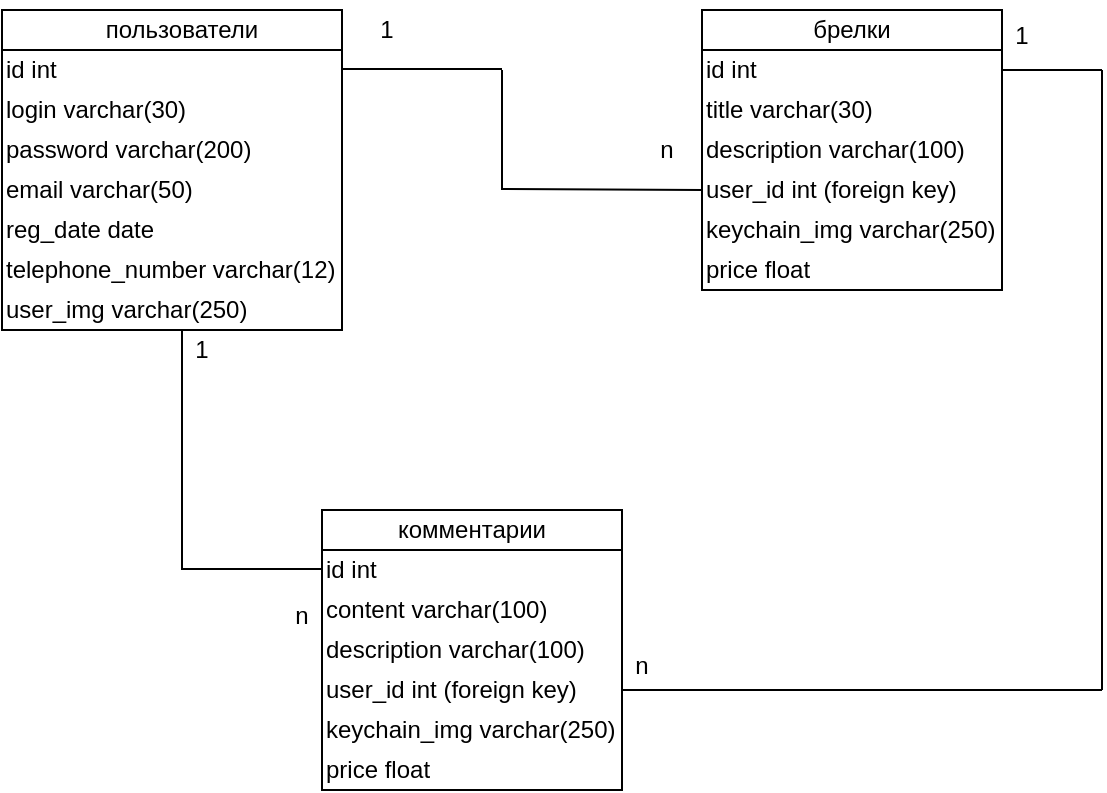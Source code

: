 <mxfile version="21.7.5" type="device">
  <diagram name="Страница — 1" id="7Z3Ww4vYVqV1yDpP9cIw">
    <mxGraphModel dx="1434" dy="790" grid="1" gridSize="10" guides="1" tooltips="1" connect="1" arrows="1" fold="1" page="1" pageScale="1" pageWidth="827" pageHeight="1169" math="0" shadow="0">
      <root>
        <mxCell id="0" />
        <mxCell id="1" parent="0" />
        <mxCell id="rR7eeys9edXyx0E2HSuH-11" value="" style="rounded=0;whiteSpace=wrap;html=1;" vertex="1" parent="1">
          <mxGeometry x="110" y="240" width="170" height="160" as="geometry" />
        </mxCell>
        <mxCell id="rR7eeys9edXyx0E2HSuH-2" value="пользователи" style="text;html=1;strokeColor=none;fillColor=none;align=center;verticalAlign=middle;whiteSpace=wrap;rounded=0;" vertex="1" parent="1">
          <mxGeometry x="110" y="240" width="180" height="20" as="geometry" />
        </mxCell>
        <mxCell id="rR7eeys9edXyx0E2HSuH-4" value="" style="endArrow=none;html=1;rounded=0;" edge="1" parent="1">
          <mxGeometry width="50" height="50" relative="1" as="geometry">
            <mxPoint x="110" y="260" as="sourcePoint" />
            <mxPoint x="280" y="260" as="targetPoint" />
          </mxGeometry>
        </mxCell>
        <mxCell id="rR7eeys9edXyx0E2HSuH-5" value="id int" style="text;html=1;strokeColor=none;fillColor=none;align=left;verticalAlign=middle;whiteSpace=wrap;rounded=0;" vertex="1" parent="1">
          <mxGeometry x="110" y="260" width="130" height="20" as="geometry" />
        </mxCell>
        <mxCell id="rR7eeys9edXyx0E2HSuH-6" value="login varchar(30)" style="text;html=1;strokeColor=none;fillColor=none;align=left;verticalAlign=middle;whiteSpace=wrap;rounded=0;" vertex="1" parent="1">
          <mxGeometry x="110" y="280" width="130" height="20" as="geometry" />
        </mxCell>
        <mxCell id="rR7eeys9edXyx0E2HSuH-8" value="password varchar(200)" style="text;html=1;strokeColor=none;fillColor=none;align=left;verticalAlign=middle;whiteSpace=wrap;rounded=0;" vertex="1" parent="1">
          <mxGeometry x="110" y="300" width="130" height="20" as="geometry" />
        </mxCell>
        <mxCell id="rR7eeys9edXyx0E2HSuH-9" value="email varchar(50)" style="text;html=1;strokeColor=none;fillColor=none;align=left;verticalAlign=middle;whiteSpace=wrap;rounded=0;" vertex="1" parent="1">
          <mxGeometry x="110" y="320" width="130" height="20" as="geometry" />
        </mxCell>
        <mxCell id="rR7eeys9edXyx0E2HSuH-10" value="reg_date date" style="text;html=1;strokeColor=none;fillColor=none;align=left;verticalAlign=middle;whiteSpace=wrap;rounded=0;" vertex="1" parent="1">
          <mxGeometry x="110" y="340" width="130" height="20" as="geometry" />
        </mxCell>
        <mxCell id="rR7eeys9edXyx0E2HSuH-12" value="telephone_number varchar(12)" style="text;html=1;strokeColor=none;fillColor=none;align=left;verticalAlign=middle;whiteSpace=wrap;rounded=0;" vertex="1" parent="1">
          <mxGeometry x="110" y="360" width="180" height="20" as="geometry" />
        </mxCell>
        <mxCell id="rR7eeys9edXyx0E2HSuH-13" value="user_img varchar(250)" style="text;html=1;strokeColor=none;fillColor=none;align=left;verticalAlign=middle;whiteSpace=wrap;rounded=0;" vertex="1" parent="1">
          <mxGeometry x="110" y="380" width="180" height="20" as="geometry" />
        </mxCell>
        <mxCell id="rR7eeys9edXyx0E2HSuH-14" value="" style="rounded=0;whiteSpace=wrap;html=1;" vertex="1" parent="1">
          <mxGeometry x="460" y="240" width="150" height="140" as="geometry" />
        </mxCell>
        <mxCell id="rR7eeys9edXyx0E2HSuH-15" value="брелки" style="text;html=1;strokeColor=none;fillColor=none;align=center;verticalAlign=middle;whiteSpace=wrap;rounded=0;" vertex="1" parent="1">
          <mxGeometry x="460" y="240" width="150" height="20" as="geometry" />
        </mxCell>
        <mxCell id="rR7eeys9edXyx0E2HSuH-16" value="" style="endArrow=none;html=1;rounded=0;entryX=1;entryY=0;entryDx=0;entryDy=0;" edge="1" parent="1" target="rR7eeys9edXyx0E2HSuH-17">
          <mxGeometry width="50" height="50" relative="1" as="geometry">
            <mxPoint x="460" y="260" as="sourcePoint" />
            <mxPoint x="630" y="260" as="targetPoint" />
          </mxGeometry>
        </mxCell>
        <mxCell id="rR7eeys9edXyx0E2HSuH-17" value="id int" style="text;html=1;strokeColor=none;fillColor=none;align=left;verticalAlign=middle;whiteSpace=wrap;rounded=0;" vertex="1" parent="1">
          <mxGeometry x="460" y="260" width="150" height="20" as="geometry" />
        </mxCell>
        <mxCell id="rR7eeys9edXyx0E2HSuH-26" value="title varchar(30)" style="text;html=1;strokeColor=none;fillColor=none;align=left;verticalAlign=middle;whiteSpace=wrap;rounded=0;" vertex="1" parent="1">
          <mxGeometry x="460" y="280" width="150" height="20" as="geometry" />
        </mxCell>
        <mxCell id="rR7eeys9edXyx0E2HSuH-27" value="description varchar(100)" style="text;html=1;strokeColor=none;fillColor=none;align=left;verticalAlign=middle;whiteSpace=wrap;rounded=0;" vertex="1" parent="1">
          <mxGeometry x="460" y="300" width="150" height="20" as="geometry" />
        </mxCell>
        <mxCell id="rR7eeys9edXyx0E2HSuH-28" value="user_id int (foreign key)" style="text;html=1;strokeColor=none;fillColor=none;align=left;verticalAlign=middle;whiteSpace=wrap;rounded=0;" vertex="1" parent="1">
          <mxGeometry x="460" y="320" width="170" height="20" as="geometry" />
        </mxCell>
        <mxCell id="rR7eeys9edXyx0E2HSuH-30" value="keychain_img varchar(250)" style="text;html=1;strokeColor=none;fillColor=none;align=left;verticalAlign=middle;whiteSpace=wrap;rounded=0;" vertex="1" parent="1">
          <mxGeometry x="460" y="340" width="150" height="20" as="geometry" />
        </mxCell>
        <mxCell id="rR7eeys9edXyx0E2HSuH-31" value="price float" style="text;html=1;strokeColor=none;fillColor=none;align=left;verticalAlign=middle;whiteSpace=wrap;rounded=0;" vertex="1" parent="1">
          <mxGeometry x="460" y="360" width="150" height="20" as="geometry" />
        </mxCell>
        <mxCell id="rR7eeys9edXyx0E2HSuH-33" value="" style="rounded=0;whiteSpace=wrap;html=1;" vertex="1" parent="1">
          <mxGeometry x="270" y="490" width="150" height="140" as="geometry" />
        </mxCell>
        <mxCell id="rR7eeys9edXyx0E2HSuH-34" value="комментарии" style="text;html=1;strokeColor=none;fillColor=none;align=center;verticalAlign=middle;whiteSpace=wrap;rounded=0;" vertex="1" parent="1">
          <mxGeometry x="270" y="490" width="150" height="20" as="geometry" />
        </mxCell>
        <mxCell id="rR7eeys9edXyx0E2HSuH-35" value="" style="endArrow=none;html=1;rounded=0;entryX=1;entryY=0;entryDx=0;entryDy=0;" edge="1" target="rR7eeys9edXyx0E2HSuH-36" parent="1">
          <mxGeometry width="50" height="50" relative="1" as="geometry">
            <mxPoint x="270" y="510" as="sourcePoint" />
            <mxPoint x="440" y="510" as="targetPoint" />
          </mxGeometry>
        </mxCell>
        <mxCell id="rR7eeys9edXyx0E2HSuH-36" value="id int" style="text;html=1;strokeColor=none;fillColor=none;align=left;verticalAlign=middle;whiteSpace=wrap;rounded=0;" vertex="1" parent="1">
          <mxGeometry x="270" y="510" width="150" height="20" as="geometry" />
        </mxCell>
        <mxCell id="rR7eeys9edXyx0E2HSuH-37" value="content varchar(100)" style="text;html=1;strokeColor=none;fillColor=none;align=left;verticalAlign=middle;whiteSpace=wrap;rounded=0;" vertex="1" parent="1">
          <mxGeometry x="270" y="530" width="150" height="20" as="geometry" />
        </mxCell>
        <mxCell id="rR7eeys9edXyx0E2HSuH-38" value="description varchar(100)" style="text;html=1;strokeColor=none;fillColor=none;align=left;verticalAlign=middle;whiteSpace=wrap;rounded=0;" vertex="1" parent="1">
          <mxGeometry x="270" y="550" width="150" height="20" as="geometry" />
        </mxCell>
        <mxCell id="rR7eeys9edXyx0E2HSuH-39" value="user_id int (foreign key)" style="text;html=1;strokeColor=none;fillColor=none;align=left;verticalAlign=middle;whiteSpace=wrap;rounded=0;" vertex="1" parent="1">
          <mxGeometry x="270" y="570" width="150" height="20" as="geometry" />
        </mxCell>
        <mxCell id="rR7eeys9edXyx0E2HSuH-40" value="keychain_img varchar(250)" style="text;html=1;strokeColor=none;fillColor=none;align=left;verticalAlign=middle;whiteSpace=wrap;rounded=0;" vertex="1" parent="1">
          <mxGeometry x="270" y="590" width="150" height="20" as="geometry" />
        </mxCell>
        <mxCell id="rR7eeys9edXyx0E2HSuH-41" value="price float" style="text;html=1;strokeColor=none;fillColor=none;align=left;verticalAlign=middle;whiteSpace=wrap;rounded=0;" vertex="1" parent="1">
          <mxGeometry x="270" y="610" width="150" height="20" as="geometry" />
        </mxCell>
        <mxCell id="rR7eeys9edXyx0E2HSuH-42" value="" style="endArrow=none;html=1;rounded=0;entryX=0.5;entryY=1;entryDx=0;entryDy=0;" edge="1" parent="1" target="rR7eeys9edXyx0E2HSuH-13">
          <mxGeometry width="50" height="50" relative="1" as="geometry">
            <mxPoint x="200" y="520" as="sourcePoint" />
            <mxPoint x="440" y="480" as="targetPoint" />
          </mxGeometry>
        </mxCell>
        <mxCell id="rR7eeys9edXyx0E2HSuH-43" value="" style="endArrow=none;html=1;rounded=0;entryX=0;entryY=0.5;entryDx=0;entryDy=0;" edge="1" parent="1">
          <mxGeometry width="50" height="50" relative="1" as="geometry">
            <mxPoint x="200" y="519.5" as="sourcePoint" />
            <mxPoint x="270" y="519.5" as="targetPoint" />
          </mxGeometry>
        </mxCell>
        <mxCell id="rR7eeys9edXyx0E2HSuH-45" value="" style="endArrow=none;html=1;rounded=0;exitX=1;exitY=0.25;exitDx=0;exitDy=0;" edge="1" parent="1">
          <mxGeometry width="50" height="50" relative="1" as="geometry">
            <mxPoint x="280" y="269.5" as="sourcePoint" />
            <mxPoint x="360" y="269.5" as="targetPoint" />
          </mxGeometry>
        </mxCell>
        <mxCell id="rR7eeys9edXyx0E2HSuH-46" value="" style="endArrow=none;html=1;rounded=0;exitX=1;exitY=0.5;exitDx=0;exitDy=0;" edge="1" parent="1" source="rR7eeys9edXyx0E2HSuH-39">
          <mxGeometry width="50" height="50" relative="1" as="geometry">
            <mxPoint x="480" y="580" as="sourcePoint" />
            <mxPoint x="660" y="580" as="targetPoint" />
          </mxGeometry>
        </mxCell>
        <mxCell id="rR7eeys9edXyx0E2HSuH-47" value="" style="endArrow=none;html=1;rounded=0;" edge="1" parent="1">
          <mxGeometry width="50" height="50" relative="1" as="geometry">
            <mxPoint x="660" y="580" as="sourcePoint" />
            <mxPoint x="660" y="270" as="targetPoint" />
          </mxGeometry>
        </mxCell>
        <mxCell id="rR7eeys9edXyx0E2HSuH-48" value="" style="endArrow=none;html=1;rounded=0;" edge="1" parent="1">
          <mxGeometry width="50" height="50" relative="1" as="geometry">
            <mxPoint x="610" y="270" as="sourcePoint" />
            <mxPoint x="660" y="270" as="targetPoint" />
          </mxGeometry>
        </mxCell>
        <mxCell id="rR7eeys9edXyx0E2HSuH-49" value="" style="endArrow=none;html=1;rounded=0;" edge="1" parent="1">
          <mxGeometry width="50" height="50" relative="1" as="geometry">
            <mxPoint x="360" y="330" as="sourcePoint" />
            <mxPoint x="360" y="270" as="targetPoint" />
          </mxGeometry>
        </mxCell>
        <mxCell id="rR7eeys9edXyx0E2HSuH-51" value="" style="endArrow=none;html=1;rounded=0;exitX=1;exitY=0.25;exitDx=0;exitDy=0;entryX=0;entryY=0.5;entryDx=0;entryDy=0;" edge="1" parent="1" target="rR7eeys9edXyx0E2HSuH-28">
          <mxGeometry width="50" height="50" relative="1" as="geometry">
            <mxPoint x="360" y="329.5" as="sourcePoint" />
            <mxPoint x="440" y="329.5" as="targetPoint" />
          </mxGeometry>
        </mxCell>
        <mxCell id="rR7eeys9edXyx0E2HSuH-52" value="1" style="text;html=1;strokeColor=none;fillColor=none;align=center;verticalAlign=middle;whiteSpace=wrap;rounded=0;" vertex="1" parent="1">
          <mxGeometry x="290" y="235" width="25" height="30" as="geometry" />
        </mxCell>
        <mxCell id="rR7eeys9edXyx0E2HSuH-53" value="n" style="text;html=1;strokeColor=none;fillColor=none;align=center;verticalAlign=middle;whiteSpace=wrap;rounded=0;" vertex="1" parent="1">
          <mxGeometry x="430" y="295" width="25" height="30" as="geometry" />
        </mxCell>
        <mxCell id="rR7eeys9edXyx0E2HSuH-54" value="1" style="text;html=1;strokeColor=none;fillColor=none;align=center;verticalAlign=middle;whiteSpace=wrap;rounded=0;" vertex="1" parent="1">
          <mxGeometry x="200" y="400" width="20" height="20" as="geometry" />
        </mxCell>
        <mxCell id="rR7eeys9edXyx0E2HSuH-55" value="n" style="text;html=1;strokeColor=none;fillColor=none;align=center;verticalAlign=middle;whiteSpace=wrap;rounded=0;" vertex="1" parent="1">
          <mxGeometry x="250" y="530" width="20" height="25" as="geometry" />
        </mxCell>
        <mxCell id="rR7eeys9edXyx0E2HSuH-56" value="1" style="text;html=1;strokeColor=none;fillColor=none;align=center;verticalAlign=middle;whiteSpace=wrap;rounded=0;" vertex="1" parent="1">
          <mxGeometry x="610" y="240" width="20" height="25" as="geometry" />
        </mxCell>
        <mxCell id="rR7eeys9edXyx0E2HSuH-57" value="n" style="text;html=1;strokeColor=none;fillColor=none;align=center;verticalAlign=middle;whiteSpace=wrap;rounded=0;" vertex="1" parent="1">
          <mxGeometry x="420" y="555" width="20" height="25" as="geometry" />
        </mxCell>
      </root>
    </mxGraphModel>
  </diagram>
</mxfile>

